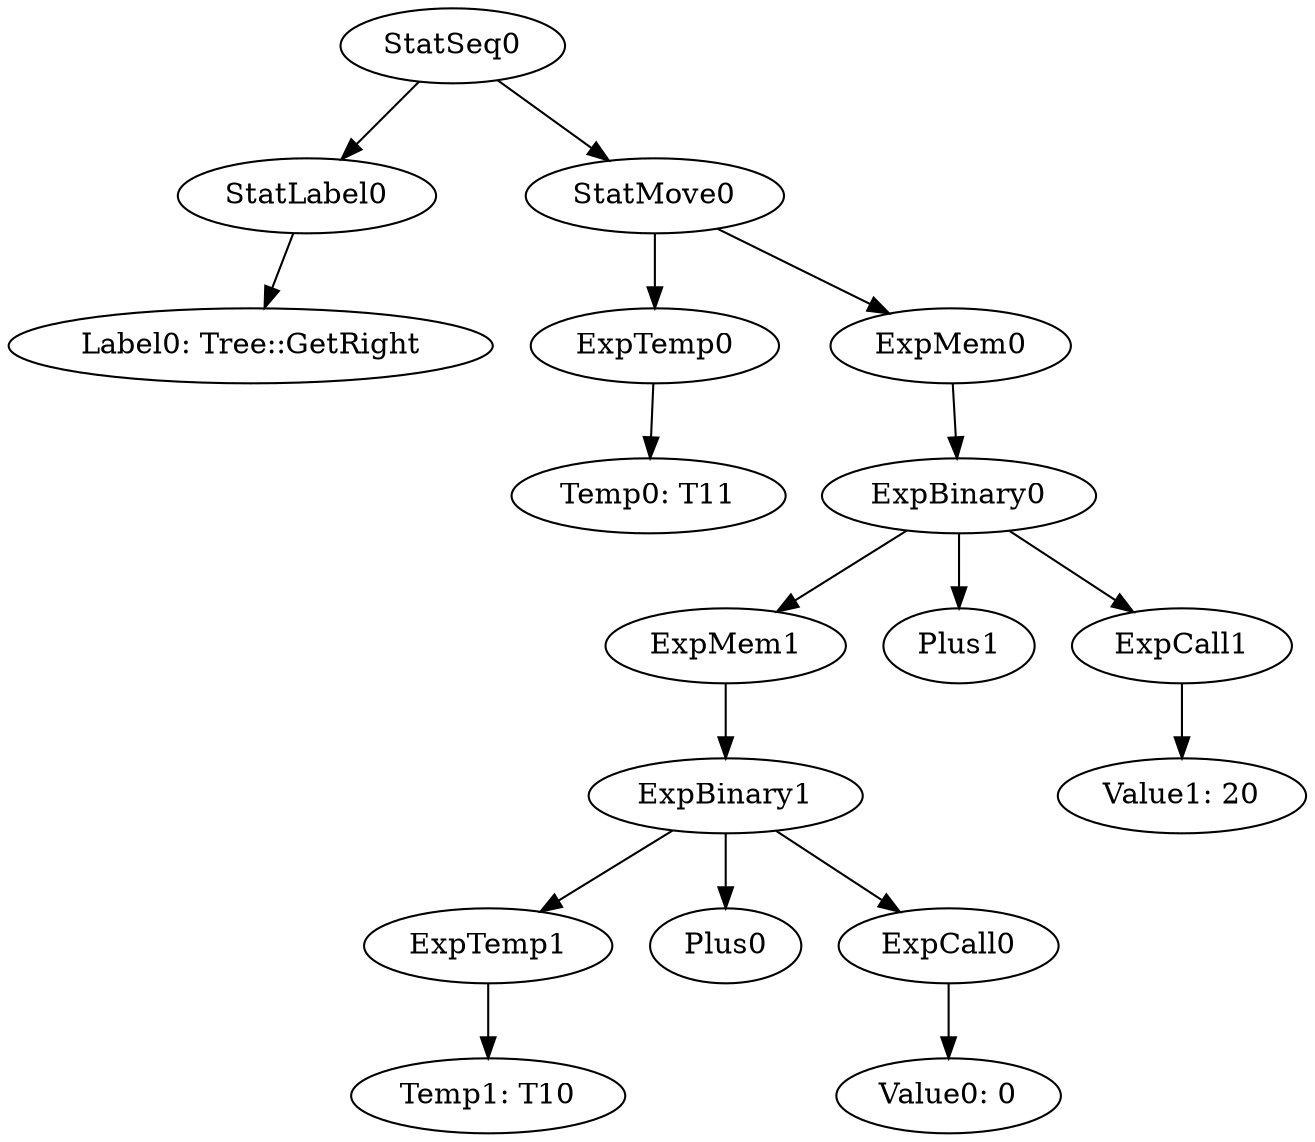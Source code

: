 digraph {
	ordering = out;
	StatMove0 -> ExpTemp0;
	StatMove0 -> ExpMem0;
	ExpBinary0 -> ExpMem1;
	ExpBinary0 -> Plus1;
	ExpBinary0 -> ExpCall1;
	ExpCall1 -> "Value1: 20";
	ExpTemp0 -> "Temp0: T11";
	StatSeq0 -> StatLabel0;
	StatSeq0 -> StatMove0;
	StatLabel0 -> "Label0: Tree::GetRight";
	ExpTemp1 -> "Temp1: T10";
	ExpMem0 -> ExpBinary0;
	ExpBinary1 -> ExpTemp1;
	ExpBinary1 -> Plus0;
	ExpBinary1 -> ExpCall0;
	ExpCall0 -> "Value0: 0";
	ExpMem1 -> ExpBinary1;
}

